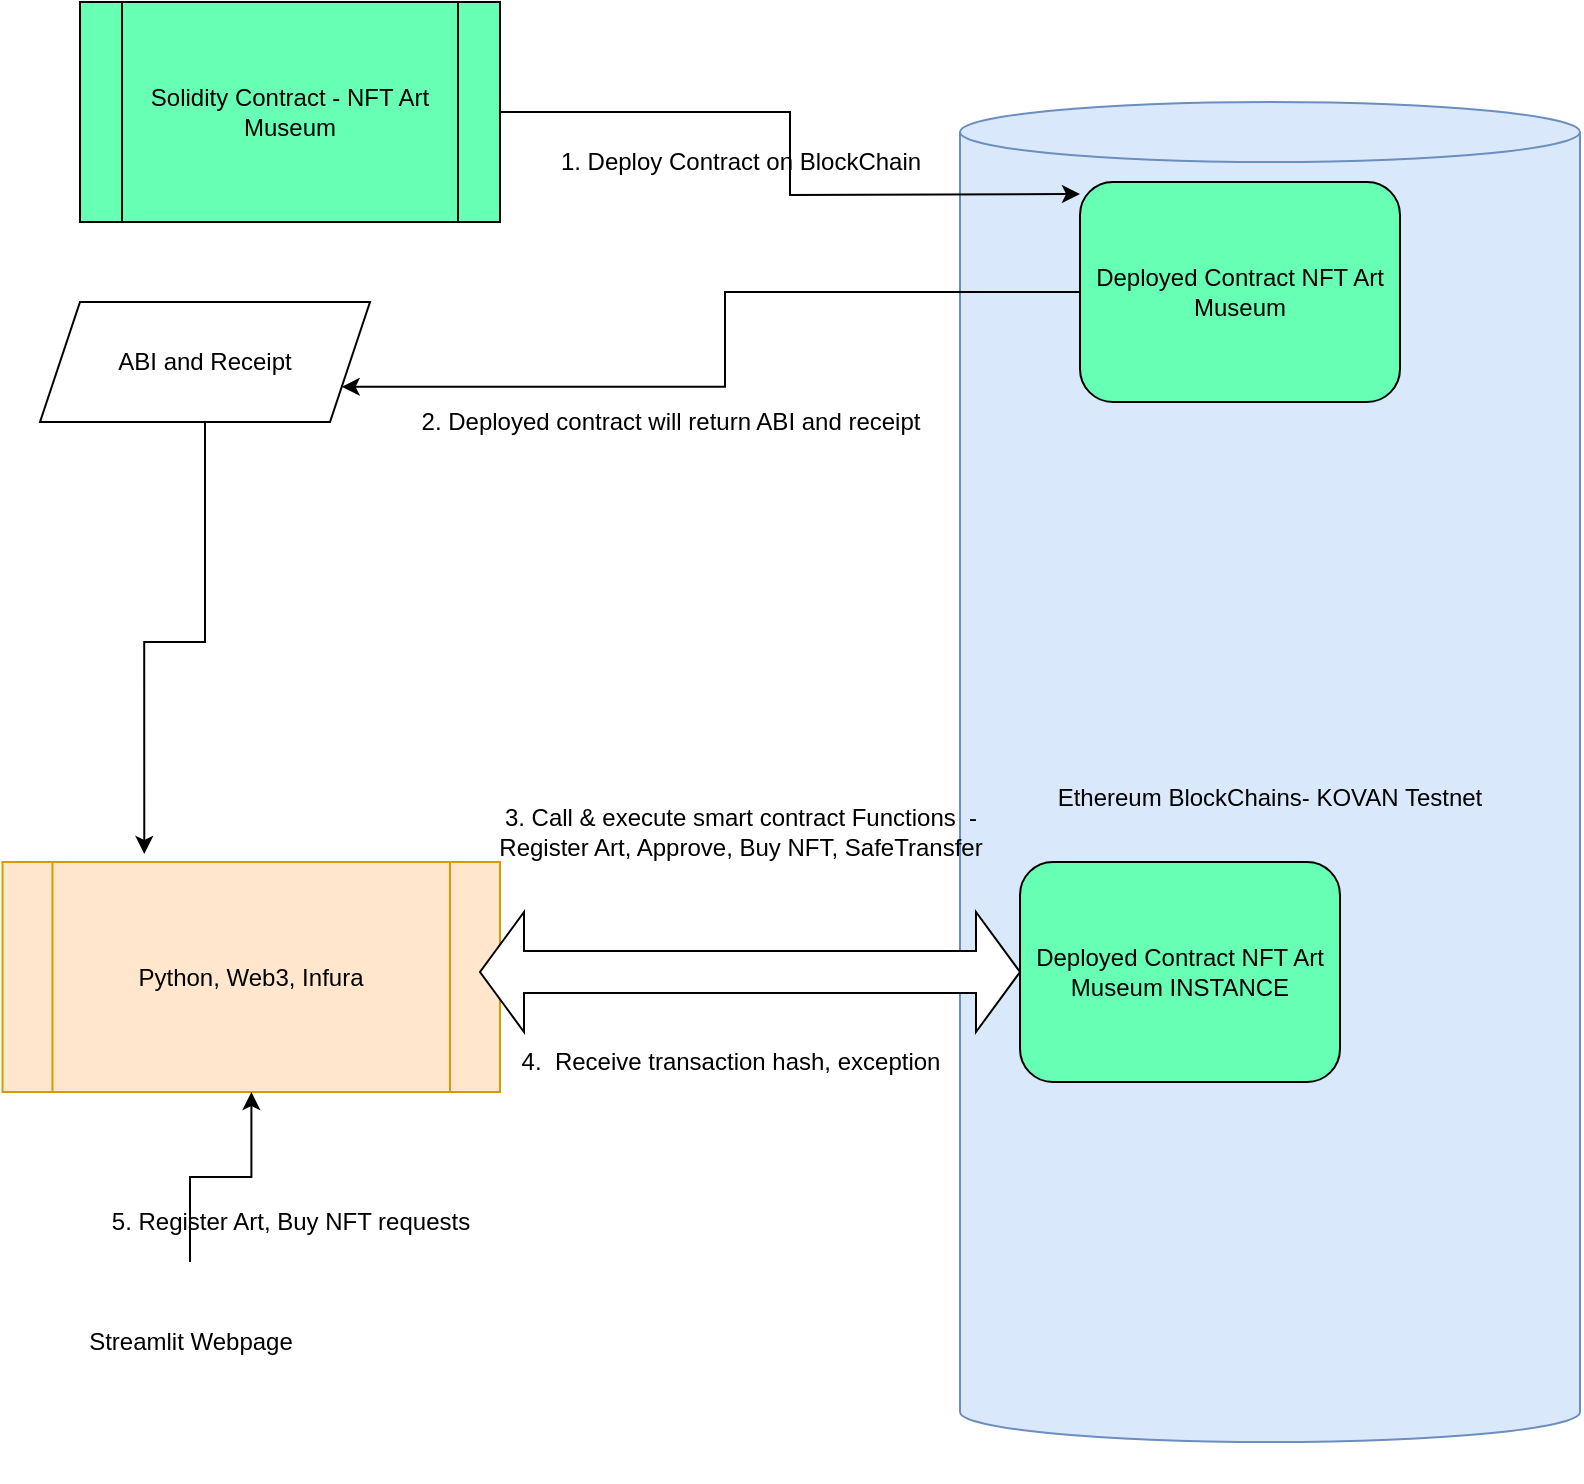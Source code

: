 <mxfile version="15.2.9" type="github">
  <diagram id="UNaX79pWi9RsRxxgaLS2" name="Page-1">
    <mxGraphModel dx="1062" dy="776" grid="1" gridSize="10" guides="1" tooltips="1" connect="1" arrows="1" fold="1" page="1" pageScale="1" pageWidth="850" pageHeight="1100" math="0" shadow="0">
      <root>
        <mxCell id="0" />
        <mxCell id="1" parent="0" />
        <mxCell id="Oq0JMZHditp9vBbF7EYv-1" value="Ethereum BlockChains- KOVAN Testnet" style="shape=cylinder3;whiteSpace=wrap;html=1;boundedLbl=1;backgroundOutline=1;size=15;fillColor=#dae8fc;strokeColor=#6c8ebf;" parent="1" vertex="1">
          <mxGeometry x="500" y="70" width="310" height="670" as="geometry" />
        </mxCell>
        <mxCell id="cf53it8ceL27e2IIw1Yk-4" style="edgeStyle=orthogonalEdgeStyle;rounded=0;orthogonalLoop=1;jettySize=auto;html=1;entryX=1;entryY=0.75;entryDx=0;entryDy=0;" edge="1" parent="1" source="Oq0JMZHditp9vBbF7EYv-3" target="cf53it8ceL27e2IIw1Yk-1">
          <mxGeometry relative="1" as="geometry" />
        </mxCell>
        <mxCell id="Oq0JMZHditp9vBbF7EYv-3" value="Deployed Contract NFT Art Museum" style="rounded=1;whiteSpace=wrap;html=1;fillColor=#66FFB3;" parent="1" vertex="1">
          <mxGeometry x="560" y="110" width="160" height="110" as="geometry" />
        </mxCell>
        <mxCell id="Oq0JMZHditp9vBbF7EYv-5" style="edgeStyle=orthogonalEdgeStyle;rounded=0;orthogonalLoop=1;jettySize=auto;html=1;" parent="1" source="Oq0JMZHditp9vBbF7EYv-4" edge="1">
          <mxGeometry relative="1" as="geometry">
            <mxPoint x="560" y="116" as="targetPoint" />
          </mxGeometry>
        </mxCell>
        <mxCell id="Oq0JMZHditp9vBbF7EYv-4" value="Solidity Contract - NFT Art Museum" style="shape=process;whiteSpace=wrap;html=1;backgroundOutline=1;fillColor=#66FFB3;" parent="1" vertex="1">
          <mxGeometry x="60" y="20" width="210" height="110" as="geometry" />
        </mxCell>
        <mxCell id="Oq0JMZHditp9vBbF7EYv-6" value="1. Deploy Contract on BlockChain" style="text;html=1;align=center;verticalAlign=middle;resizable=0;points=[];autosize=1;strokeColor=none;fillColor=none;" parent="1" vertex="1">
          <mxGeometry x="290" y="90" width="200" height="20" as="geometry" />
        </mxCell>
        <mxCell id="cf53it8ceL27e2IIw1Yk-8" style="edgeStyle=orthogonalEdgeStyle;rounded=0;orthogonalLoop=1;jettySize=auto;html=1;entryX=0.285;entryY=-0.035;entryDx=0;entryDy=0;entryPerimeter=0;" edge="1" parent="1" source="cf53it8ceL27e2IIw1Yk-1" target="cf53it8ceL27e2IIw1Yk-6">
          <mxGeometry relative="1" as="geometry" />
        </mxCell>
        <mxCell id="cf53it8ceL27e2IIw1Yk-1" value="ABI and Receipt" style="shape=parallelogram;perimeter=parallelogramPerimeter;whiteSpace=wrap;html=1;fixedSize=1;" vertex="1" parent="1">
          <mxGeometry x="40" y="170" width="165" height="60" as="geometry" />
        </mxCell>
        <mxCell id="cf53it8ceL27e2IIw1Yk-5" value="2. Deployed contract will return ABI and receipt" style="text;html=1;align=center;verticalAlign=middle;resizable=0;points=[];autosize=1;strokeColor=none;fillColor=none;" vertex="1" parent="1">
          <mxGeometry x="220" y="220" width="270" height="20" as="geometry" />
        </mxCell>
        <mxCell id="cf53it8ceL27e2IIw1Yk-6" value="Python, Web3, Infura" style="shape=process;whiteSpace=wrap;html=1;backgroundOutline=1;fillColor=#ffe6cc;strokeColor=#d79b00;" vertex="1" parent="1">
          <mxGeometry x="21.25" y="450" width="248.75" height="115" as="geometry" />
        </mxCell>
        <mxCell id="cf53it8ceL27e2IIw1Yk-7" value="Deployed Contract NFT Art Museum INSTANCE" style="rounded=1;whiteSpace=wrap;html=1;fillColor=#66FFB3;" vertex="1" parent="1">
          <mxGeometry x="530" y="450" width="160" height="110" as="geometry" />
        </mxCell>
        <mxCell id="cf53it8ceL27e2IIw1Yk-10" value="" style="html=1;shadow=0;dashed=0;align=center;verticalAlign=middle;shape=mxgraph.arrows2.twoWayArrow;dy=0.65;dx=22;" vertex="1" parent="1">
          <mxGeometry x="260" y="475" width="270" height="60" as="geometry" />
        </mxCell>
        <mxCell id="cf53it8ceL27e2IIw1Yk-11" value="3. Call &amp;amp; execute smart contract Functions &amp;nbsp;-&lt;br&gt;Register Art, Approve, Buy NFT, SafeTransfer" style="text;html=1;align=center;verticalAlign=middle;resizable=0;points=[];autosize=1;strokeColor=none;fillColor=none;" vertex="1" parent="1">
          <mxGeometry x="260" y="420" width="260" height="30" as="geometry" />
        </mxCell>
        <mxCell id="cf53it8ceL27e2IIw1Yk-12" value="4. &amp;nbsp;Receive transaction hash, exception" style="text;html=1;align=center;verticalAlign=middle;resizable=0;points=[];autosize=1;strokeColor=none;fillColor=none;" vertex="1" parent="1">
          <mxGeometry x="275" y="540" width="220" height="20" as="geometry" />
        </mxCell>
        <mxCell id="cf53it8ceL27e2IIw1Yk-14" style="edgeStyle=orthogonalEdgeStyle;rounded=0;orthogonalLoop=1;jettySize=auto;html=1;" edge="1" parent="1" source="cf53it8ceL27e2IIw1Yk-13" target="cf53it8ceL27e2IIw1Yk-6">
          <mxGeometry relative="1" as="geometry" />
        </mxCell>
        <mxCell id="cf53it8ceL27e2IIw1Yk-13" value="" style="shape=image;html=1;verticalAlign=top;verticalLabelPosition=bottom;labelBackgroundColor=#ffffff;imageAspect=0;aspect=fixed;image=https://cdn4.iconfinder.com/data/icons/internet-security-flat-2/32/Internet_Security_Browser_webpage_website_web_page-128.png" vertex="1" parent="1">
          <mxGeometry x="60" y="650" width="110" height="110" as="geometry" />
        </mxCell>
        <mxCell id="cf53it8ceL27e2IIw1Yk-15" value="Streamlit Webpage" style="text;html=1;align=center;verticalAlign=middle;resizable=0;points=[];autosize=1;strokeColor=none;fillColor=none;" vertex="1" parent="1">
          <mxGeometry x="55" y="680" width="120" height="20" as="geometry" />
        </mxCell>
        <mxCell id="cf53it8ceL27e2IIw1Yk-16" value="5. Register Art, Buy NFT requests" style="text;html=1;align=center;verticalAlign=middle;resizable=0;points=[];autosize=1;strokeColor=none;fillColor=none;" vertex="1" parent="1">
          <mxGeometry x="65" y="620" width="200" height="20" as="geometry" />
        </mxCell>
      </root>
    </mxGraphModel>
  </diagram>
</mxfile>
